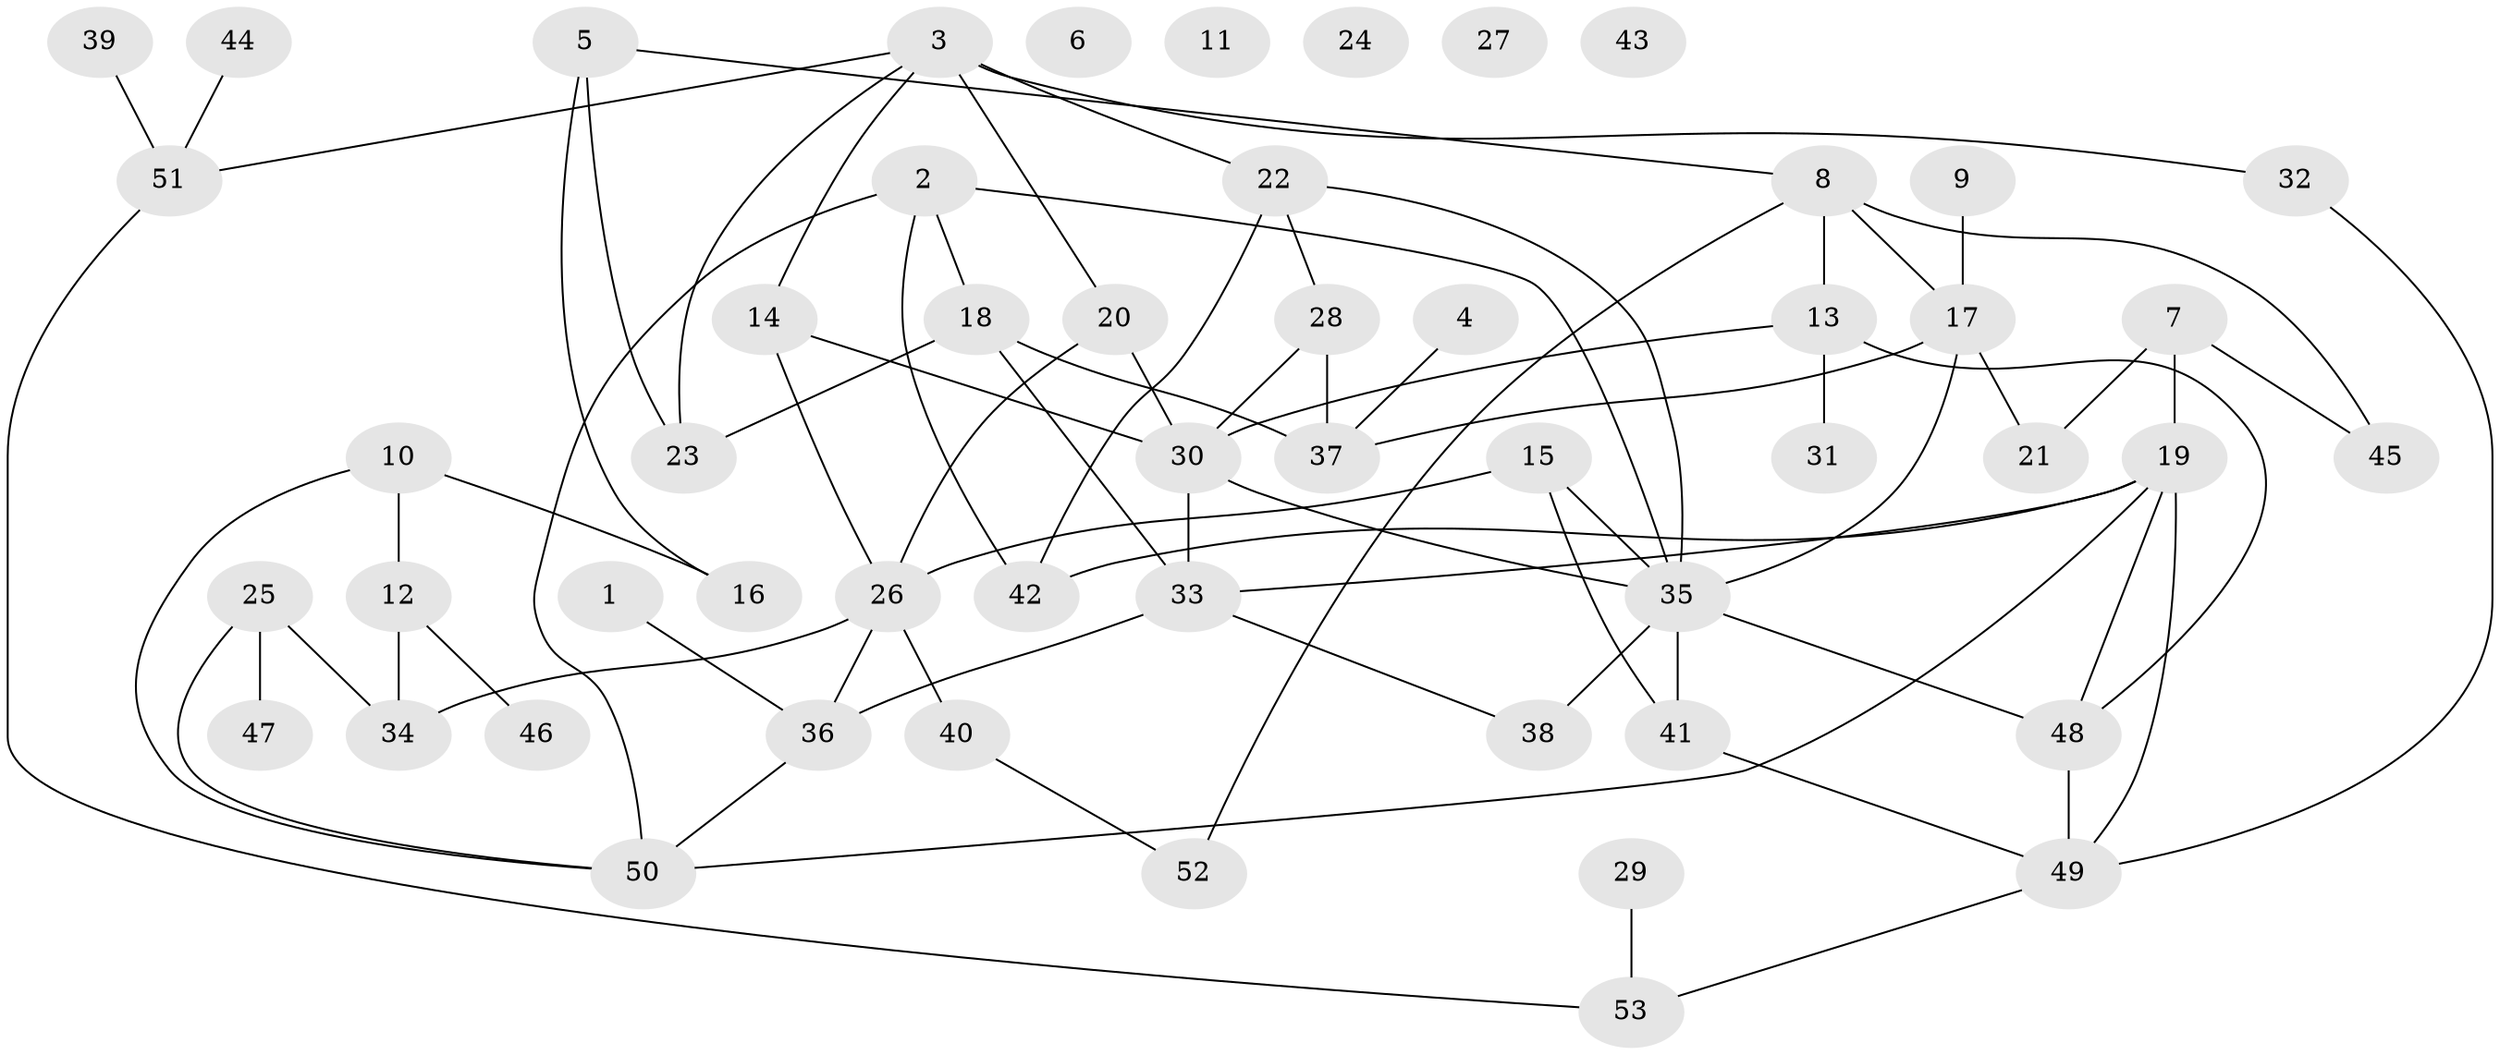 // coarse degree distribution, {4: 0.09090909090909091, 7: 0.13636363636363635, 8: 0.045454545454545456, 6: 0.13636363636363635, 5: 0.09090909090909091, 1: 0.18181818181818182, 3: 0.13636363636363635, 2: 0.18181818181818182}
// Generated by graph-tools (version 1.1) at 2025/47/03/04/25 22:47:57]
// undirected, 53 vertices, 77 edges
graph export_dot {
  node [color=gray90,style=filled];
  1;
  2;
  3;
  4;
  5;
  6;
  7;
  8;
  9;
  10;
  11;
  12;
  13;
  14;
  15;
  16;
  17;
  18;
  19;
  20;
  21;
  22;
  23;
  24;
  25;
  26;
  27;
  28;
  29;
  30;
  31;
  32;
  33;
  34;
  35;
  36;
  37;
  38;
  39;
  40;
  41;
  42;
  43;
  44;
  45;
  46;
  47;
  48;
  49;
  50;
  51;
  52;
  53;
  1 -- 36;
  2 -- 18;
  2 -- 35;
  2 -- 42;
  2 -- 50;
  3 -- 14;
  3 -- 20;
  3 -- 22;
  3 -- 23;
  3 -- 32;
  3 -- 51;
  4 -- 37;
  5 -- 8;
  5 -- 16;
  5 -- 23;
  7 -- 19;
  7 -- 21;
  7 -- 45;
  8 -- 13;
  8 -- 17;
  8 -- 45;
  8 -- 52;
  9 -- 17;
  10 -- 12;
  10 -- 16;
  10 -- 50;
  12 -- 34;
  12 -- 46;
  13 -- 30;
  13 -- 31;
  13 -- 48;
  14 -- 26;
  14 -- 30;
  15 -- 26;
  15 -- 35;
  15 -- 41;
  17 -- 21;
  17 -- 35;
  17 -- 37;
  18 -- 23;
  18 -- 33;
  18 -- 37;
  19 -- 33;
  19 -- 42;
  19 -- 48;
  19 -- 49;
  19 -- 50;
  20 -- 26;
  20 -- 30;
  22 -- 28;
  22 -- 35;
  22 -- 42;
  25 -- 34;
  25 -- 47;
  25 -- 50;
  26 -- 34;
  26 -- 36;
  26 -- 40;
  28 -- 30;
  28 -- 37;
  29 -- 53;
  30 -- 33;
  30 -- 35;
  32 -- 49;
  33 -- 36;
  33 -- 38;
  35 -- 38;
  35 -- 41;
  35 -- 48;
  36 -- 50;
  39 -- 51;
  40 -- 52;
  41 -- 49;
  44 -- 51;
  48 -- 49;
  49 -- 53;
  51 -- 53;
}
